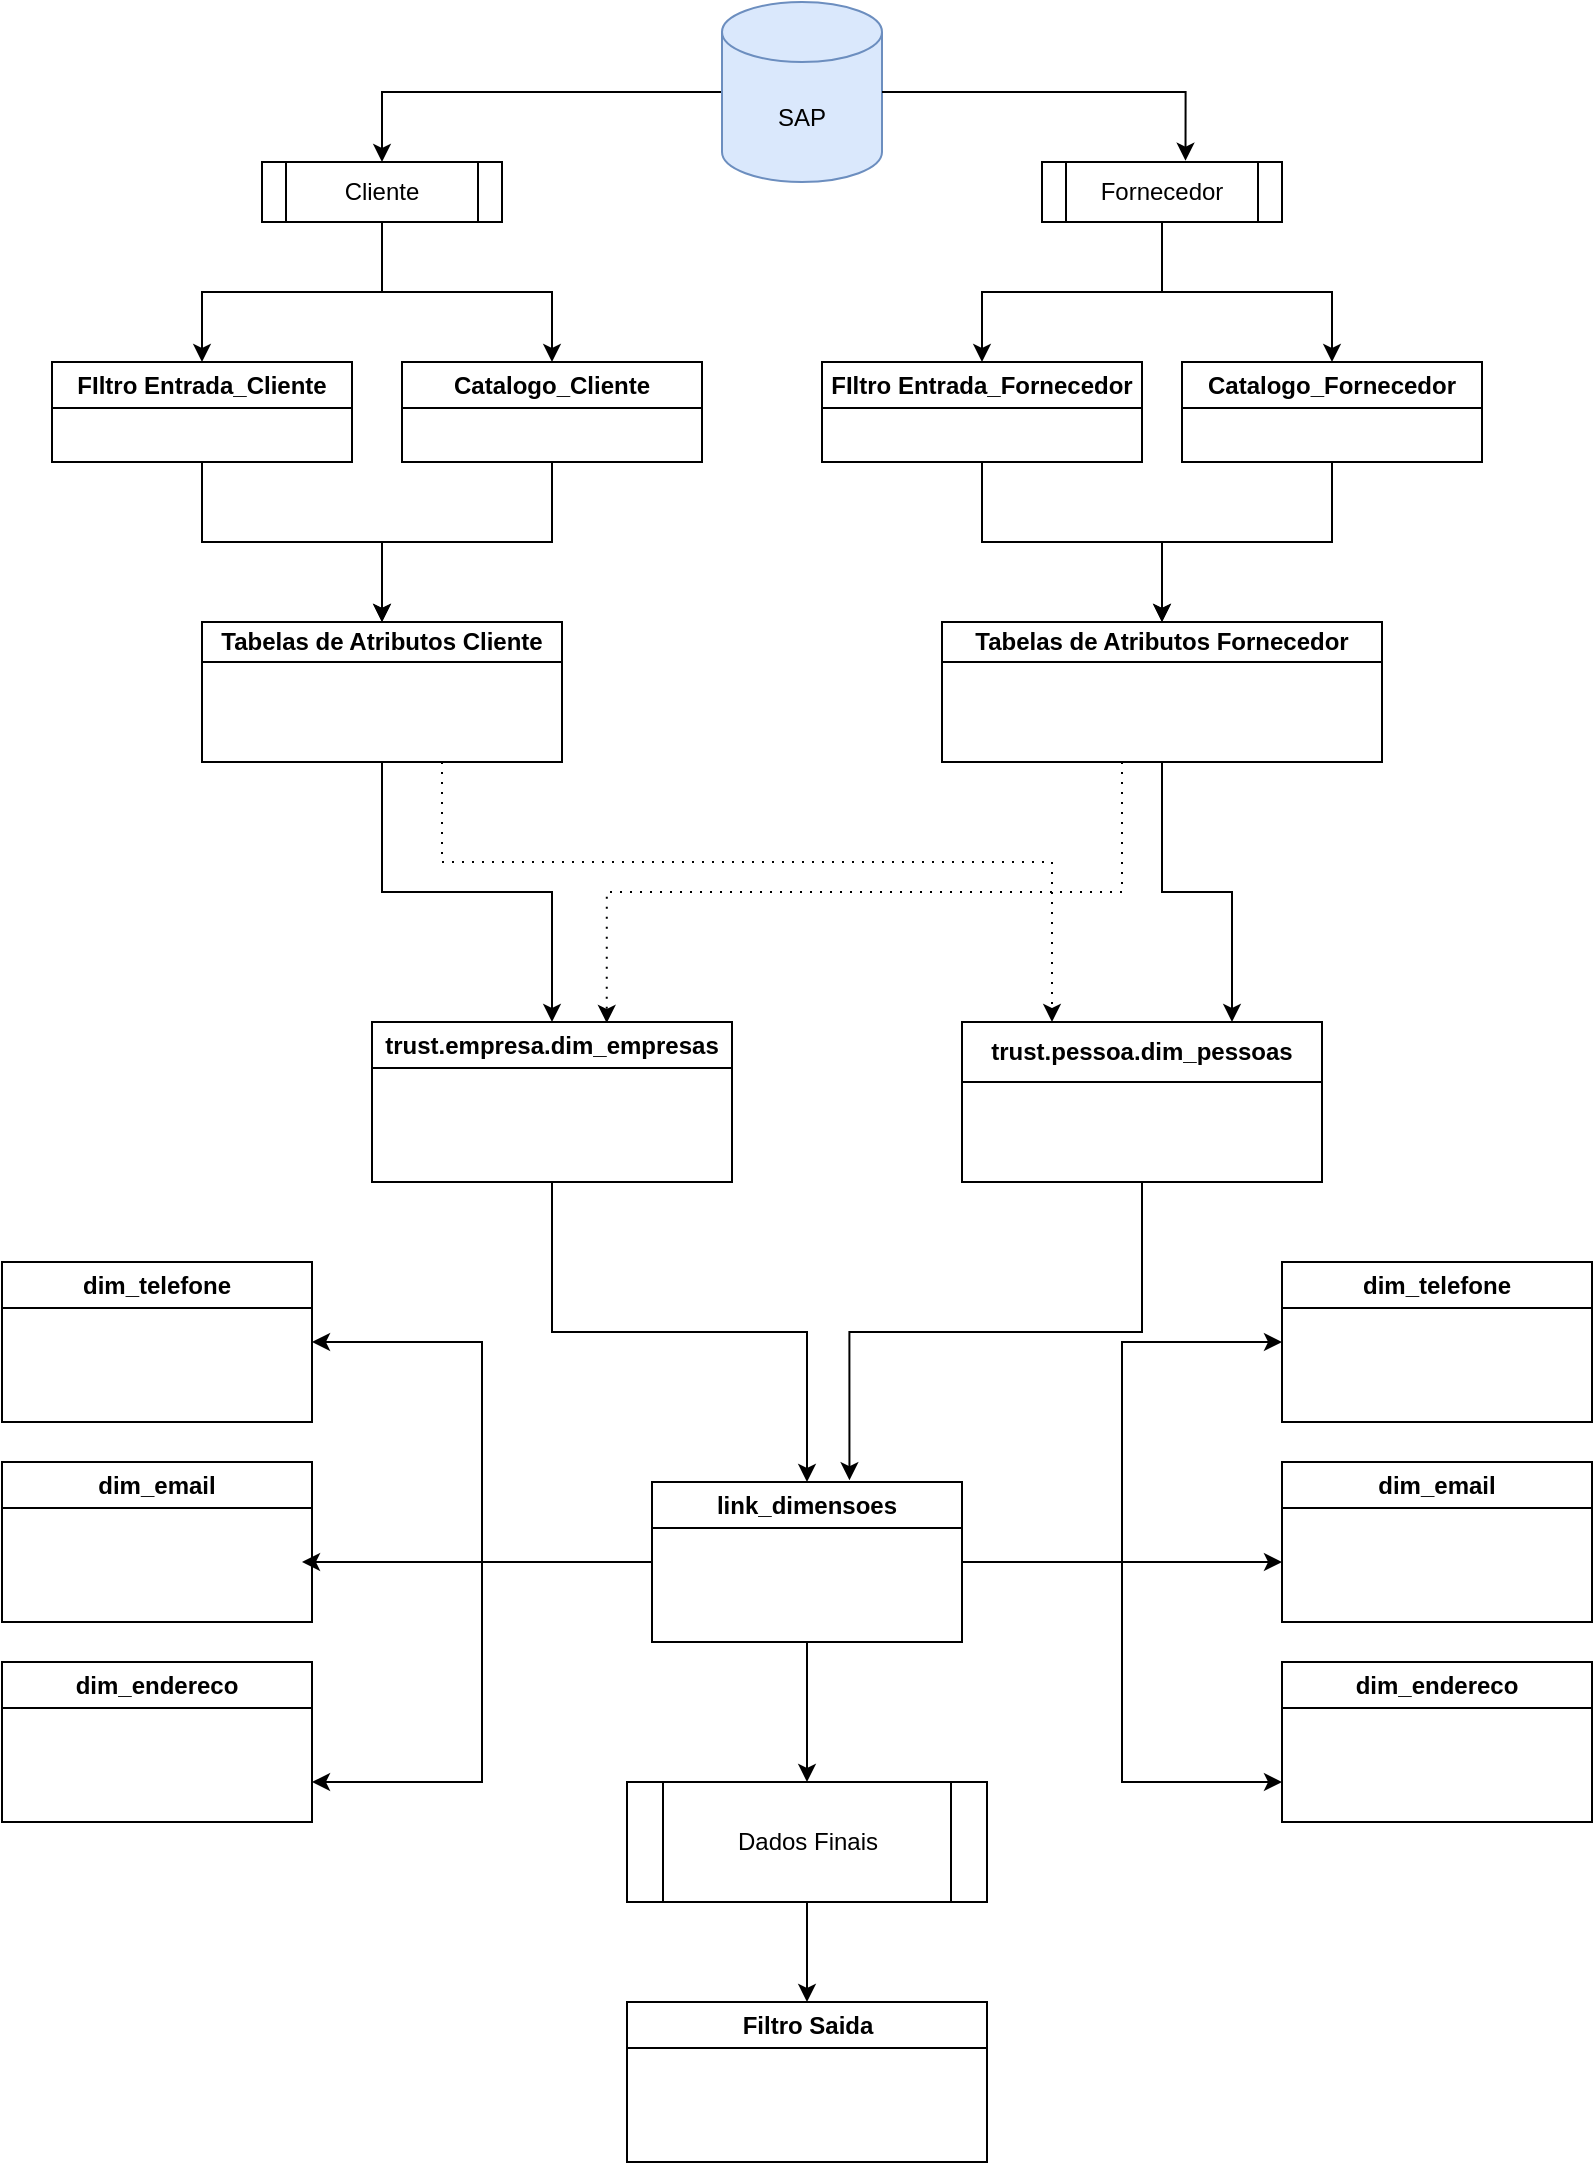 <mxfile version="22.1.0" type="github">
  <diagram name="Page-1" id="G1UgSnTUx0AFwGoddcQG">
    <mxGraphModel dx="1272" dy="573" grid="1" gridSize="10" guides="1" tooltips="1" connect="1" arrows="1" fold="1" page="1" pageScale="1" pageWidth="827" pageHeight="1169" math="0" shadow="0">
      <root>
        <mxCell id="0" />
        <mxCell id="1" parent="0" />
        <mxCell id="OJw41beUeaNImSEufT9z-13" style="edgeStyle=orthogonalEdgeStyle;rounded=0;orthogonalLoop=1;jettySize=auto;html=1;entryX=0.5;entryY=0;entryDx=0;entryDy=0;" parent="1" source="OJw41beUeaNImSEufT9z-1" target="OJw41beUeaNImSEufT9z-11" edge="1">
          <mxGeometry relative="1" as="geometry" />
        </mxCell>
        <mxCell id="OJw41beUeaNImSEufT9z-1" value="SAP" style="shape=cylinder3;whiteSpace=wrap;html=1;boundedLbl=1;backgroundOutline=1;size=15;fillColor=#dae8fc;strokeColor=#6c8ebf;" parent="1" vertex="1">
          <mxGeometry x="380" y="10" width="80" height="90" as="geometry" />
        </mxCell>
        <mxCell id="OJw41beUeaNImSEufT9z-23" style="edgeStyle=orthogonalEdgeStyle;rounded=0;orthogonalLoop=1;jettySize=auto;html=1;entryX=0.5;entryY=0;entryDx=0;entryDy=0;" parent="1" source="OJw41beUeaNImSEufT9z-2" target="OJw41beUeaNImSEufT9z-20" edge="1">
          <mxGeometry relative="1" as="geometry" />
        </mxCell>
        <mxCell id="OJw41beUeaNImSEufT9z-2" value="FIltro Entrada_Cliente" style="swimlane;whiteSpace=wrap;html=1;" parent="1" vertex="1">
          <mxGeometry x="45" y="190" width="150" height="50" as="geometry" />
        </mxCell>
        <mxCell id="OJw41beUeaNImSEufT9z-24" style="edgeStyle=orthogonalEdgeStyle;rounded=0;orthogonalLoop=1;jettySize=auto;html=1;" parent="1" source="OJw41beUeaNImSEufT9z-3" target="OJw41beUeaNImSEufT9z-20" edge="1">
          <mxGeometry relative="1" as="geometry" />
        </mxCell>
        <mxCell id="OJw41beUeaNImSEufT9z-3" value="Catalogo_Cliente" style="swimlane;whiteSpace=wrap;html=1;" parent="1" vertex="1">
          <mxGeometry x="220" y="190" width="150" height="50" as="geometry" />
        </mxCell>
        <mxCell id="OJw41beUeaNImSEufT9z-25" style="edgeStyle=orthogonalEdgeStyle;rounded=0;orthogonalLoop=1;jettySize=auto;html=1;entryX=0.5;entryY=0;entryDx=0;entryDy=0;" parent="1" source="OJw41beUeaNImSEufT9z-4" target="OJw41beUeaNImSEufT9z-22" edge="1">
          <mxGeometry relative="1" as="geometry" />
        </mxCell>
        <mxCell id="OJw41beUeaNImSEufT9z-4" value="FIltro Entrada_Fornecedor" style="swimlane;whiteSpace=wrap;html=1;" parent="1" vertex="1">
          <mxGeometry x="430" y="190" width="160" height="50" as="geometry" />
        </mxCell>
        <mxCell id="OJw41beUeaNImSEufT9z-26" style="edgeStyle=orthogonalEdgeStyle;rounded=0;orthogonalLoop=1;jettySize=auto;html=1;entryX=0.5;entryY=0;entryDx=0;entryDy=0;" parent="1" source="OJw41beUeaNImSEufT9z-9" target="OJw41beUeaNImSEufT9z-22" edge="1">
          <mxGeometry relative="1" as="geometry" />
        </mxCell>
        <mxCell id="OJw41beUeaNImSEufT9z-9" value="Catalogo_Fornecedor" style="swimlane;whiteSpace=wrap;html=1;" parent="1" vertex="1">
          <mxGeometry x="610" y="190" width="150" height="50" as="geometry" />
        </mxCell>
        <mxCell id="OJw41beUeaNImSEufT9z-15" style="edgeStyle=orthogonalEdgeStyle;rounded=0;orthogonalLoop=1;jettySize=auto;html=1;entryX=0.5;entryY=0;entryDx=0;entryDy=0;" parent="1" source="OJw41beUeaNImSEufT9z-11" target="OJw41beUeaNImSEufT9z-2" edge="1">
          <mxGeometry relative="1" as="geometry" />
        </mxCell>
        <mxCell id="OJw41beUeaNImSEufT9z-16" style="edgeStyle=orthogonalEdgeStyle;rounded=0;orthogonalLoop=1;jettySize=auto;html=1;entryX=0.5;entryY=0;entryDx=0;entryDy=0;" parent="1" source="OJw41beUeaNImSEufT9z-11" target="OJw41beUeaNImSEufT9z-3" edge="1">
          <mxGeometry relative="1" as="geometry" />
        </mxCell>
        <mxCell id="OJw41beUeaNImSEufT9z-11" value="Cliente" style="shape=process;whiteSpace=wrap;html=1;backgroundOutline=1;" parent="1" vertex="1">
          <mxGeometry x="150" y="90" width="120" height="30" as="geometry" />
        </mxCell>
        <mxCell id="OJw41beUeaNImSEufT9z-17" style="edgeStyle=orthogonalEdgeStyle;rounded=0;orthogonalLoop=1;jettySize=auto;html=1;" parent="1" source="OJw41beUeaNImSEufT9z-12" target="OJw41beUeaNImSEufT9z-4" edge="1">
          <mxGeometry relative="1" as="geometry" />
        </mxCell>
        <mxCell id="OJw41beUeaNImSEufT9z-18" style="edgeStyle=orthogonalEdgeStyle;rounded=0;orthogonalLoop=1;jettySize=auto;html=1;" parent="1" source="OJw41beUeaNImSEufT9z-12" target="OJw41beUeaNImSEufT9z-9" edge="1">
          <mxGeometry relative="1" as="geometry" />
        </mxCell>
        <mxCell id="OJw41beUeaNImSEufT9z-12" value="Fornecedor" style="shape=process;whiteSpace=wrap;html=1;backgroundOutline=1;" parent="1" vertex="1">
          <mxGeometry x="540" y="90" width="120" height="30" as="geometry" />
        </mxCell>
        <mxCell id="OJw41beUeaNImSEufT9z-14" style="edgeStyle=orthogonalEdgeStyle;rounded=0;orthogonalLoop=1;jettySize=auto;html=1;entryX=0.598;entryY=-0.022;entryDx=0;entryDy=0;entryPerimeter=0;" parent="1" source="OJw41beUeaNImSEufT9z-1" target="OJw41beUeaNImSEufT9z-12" edge="1">
          <mxGeometry relative="1" as="geometry" />
        </mxCell>
        <mxCell id="OJw41beUeaNImSEufT9z-32" style="edgeStyle=orthogonalEdgeStyle;rounded=0;orthogonalLoop=1;jettySize=auto;html=1;" parent="1" source="OJw41beUeaNImSEufT9z-20" target="OJw41beUeaNImSEufT9z-30" edge="1">
          <mxGeometry relative="1" as="geometry" />
        </mxCell>
        <mxCell id="OJw41beUeaNImSEufT9z-37" style="edgeStyle=orthogonalEdgeStyle;rounded=0;orthogonalLoop=1;jettySize=auto;html=1;entryX=0.25;entryY=0;entryDx=0;entryDy=0;dashed=1;dashPattern=1 4;" parent="1" source="OJw41beUeaNImSEufT9z-20" target="OJw41beUeaNImSEufT9z-31" edge="1">
          <mxGeometry relative="1" as="geometry">
            <Array as="points">
              <mxPoint x="240" y="440" />
              <mxPoint x="545" y="440" />
            </Array>
          </mxGeometry>
        </mxCell>
        <mxCell id="OJw41beUeaNImSEufT9z-20" value="Tabelas de Atributos Cliente" style="swimlane;whiteSpace=wrap;html=1;startSize=20;" parent="1" vertex="1">
          <mxGeometry x="120" y="320" width="180" height="70" as="geometry" />
        </mxCell>
        <mxCell id="OJw41beUeaNImSEufT9z-39" style="edgeStyle=orthogonalEdgeStyle;rounded=0;orthogonalLoop=1;jettySize=auto;html=1;entryX=0.75;entryY=0;entryDx=0;entryDy=0;" parent="1" source="OJw41beUeaNImSEufT9z-22" target="OJw41beUeaNImSEufT9z-31" edge="1">
          <mxGeometry relative="1" as="geometry" />
        </mxCell>
        <mxCell id="OJw41beUeaNImSEufT9z-22" value="Tabelas de Atributos Fornecedor" style="swimlane;whiteSpace=wrap;html=1;startSize=20;" parent="1" vertex="1">
          <mxGeometry x="490" y="320" width="220" height="70" as="geometry" />
        </mxCell>
        <mxCell id="qjcGjj4qRyQmBDGVLc9W-10" style="edgeStyle=orthogonalEdgeStyle;rounded=0;orthogonalLoop=1;jettySize=auto;html=1;" edge="1" parent="1" source="OJw41beUeaNImSEufT9z-30" target="qjcGjj4qRyQmBDGVLc9W-9">
          <mxGeometry relative="1" as="geometry" />
        </mxCell>
        <mxCell id="OJw41beUeaNImSEufT9z-30" value="trust.empresa.dim_empresas" style="swimlane;whiteSpace=wrap;html=1;" parent="1" vertex="1">
          <mxGeometry x="205" y="520" width="180" height="80" as="geometry" />
        </mxCell>
        <mxCell id="OJw41beUeaNImSEufT9z-31" value="trust.pessoa.dim_pessoas" style="swimlane;whiteSpace=wrap;html=1;startSize=30;" parent="1" vertex="1">
          <mxGeometry x="500" y="520" width="180" height="80" as="geometry" />
        </mxCell>
        <mxCell id="OJw41beUeaNImSEufT9z-35" style="edgeStyle=orthogonalEdgeStyle;rounded=0;orthogonalLoop=1;jettySize=auto;html=1;exitX=0.5;exitY=1;exitDx=0;exitDy=0;entryX=0.652;entryY=0.006;entryDx=0;entryDy=0;entryPerimeter=0;dashed=1;dashPattern=1 4;" parent="1" source="OJw41beUeaNImSEufT9z-22" target="OJw41beUeaNImSEufT9z-30" edge="1">
          <mxGeometry relative="1" as="geometry">
            <Array as="points">
              <mxPoint x="580" y="390" />
              <mxPoint x="580" y="455" />
              <mxPoint x="322" y="455" />
            </Array>
          </mxGeometry>
        </mxCell>
        <mxCell id="OJw41beUeaNImSEufT9z-40" value="Filtro Saida" style="swimlane;whiteSpace=wrap;html=1;" parent="1" vertex="1">
          <mxGeometry x="332.5" y="1010" width="180" height="80" as="geometry" />
        </mxCell>
        <mxCell id="5af-X2GV4RC60JAtxYIc-1" value="dim_telefone" style="swimlane;whiteSpace=wrap;html=1;" parent="1" vertex="1">
          <mxGeometry x="20" y="640" width="155" height="80" as="geometry" />
        </mxCell>
        <mxCell id="qjcGjj4qRyQmBDGVLc9W-1" value="dim_endereco" style="swimlane;whiteSpace=wrap;html=1;" vertex="1" parent="1">
          <mxGeometry x="20" y="840" width="155" height="80" as="geometry" />
        </mxCell>
        <mxCell id="qjcGjj4qRyQmBDGVLc9W-2" value="dim_email" style="swimlane;whiteSpace=wrap;html=1;" vertex="1" parent="1">
          <mxGeometry x="20" y="740" width="155" height="80" as="geometry" />
        </mxCell>
        <mxCell id="qjcGjj4qRyQmBDGVLc9W-3" value="dim_telefone" style="swimlane;whiteSpace=wrap;html=1;" vertex="1" parent="1">
          <mxGeometry x="660" y="640" width="155" height="80" as="geometry" />
        </mxCell>
        <mxCell id="qjcGjj4qRyQmBDGVLc9W-4" value="dim_endereco" style="swimlane;whiteSpace=wrap;html=1;" vertex="1" parent="1">
          <mxGeometry x="660" y="840" width="155" height="80" as="geometry" />
        </mxCell>
        <mxCell id="qjcGjj4qRyQmBDGVLc9W-5" value="dim_email" style="swimlane;whiteSpace=wrap;html=1;" vertex="1" parent="1">
          <mxGeometry x="660" y="740" width="155" height="80" as="geometry" />
        </mxCell>
        <mxCell id="qjcGjj4qRyQmBDGVLc9W-7" style="edgeStyle=orthogonalEdgeStyle;rounded=0;orthogonalLoop=1;jettySize=auto;html=1;entryX=0.5;entryY=0;entryDx=0;entryDy=0;" edge="1" parent="1" source="qjcGjj4qRyQmBDGVLc9W-6" target="OJw41beUeaNImSEufT9z-40">
          <mxGeometry relative="1" as="geometry" />
        </mxCell>
        <mxCell id="qjcGjj4qRyQmBDGVLc9W-6" value="Dados Finais" style="shape=process;whiteSpace=wrap;html=1;backgroundOutline=1;" vertex="1" parent="1">
          <mxGeometry x="332.5" y="900" width="180" height="60" as="geometry" />
        </mxCell>
        <mxCell id="qjcGjj4qRyQmBDGVLc9W-11" style="edgeStyle=orthogonalEdgeStyle;rounded=0;orthogonalLoop=1;jettySize=auto;html=1;entryX=1;entryY=0.5;entryDx=0;entryDy=0;" edge="1" parent="1" source="qjcGjj4qRyQmBDGVLc9W-9" target="5af-X2GV4RC60JAtxYIc-1">
          <mxGeometry relative="1" as="geometry" />
        </mxCell>
        <mxCell id="qjcGjj4qRyQmBDGVLc9W-12" style="edgeStyle=orthogonalEdgeStyle;rounded=0;orthogonalLoop=1;jettySize=auto;html=1;" edge="1" parent="1" source="qjcGjj4qRyQmBDGVLc9W-9">
          <mxGeometry relative="1" as="geometry">
            <mxPoint x="170" y="790" as="targetPoint" />
          </mxGeometry>
        </mxCell>
        <mxCell id="qjcGjj4qRyQmBDGVLc9W-13" style="edgeStyle=orthogonalEdgeStyle;rounded=0;orthogonalLoop=1;jettySize=auto;html=1;entryX=1;entryY=0.75;entryDx=0;entryDy=0;" edge="1" parent="1" source="qjcGjj4qRyQmBDGVLc9W-9" target="qjcGjj4qRyQmBDGVLc9W-1">
          <mxGeometry relative="1" as="geometry" />
        </mxCell>
        <mxCell id="qjcGjj4qRyQmBDGVLc9W-14" style="edgeStyle=orthogonalEdgeStyle;rounded=0;orthogonalLoop=1;jettySize=auto;html=1;entryX=0.5;entryY=0;entryDx=0;entryDy=0;" edge="1" parent="1" source="qjcGjj4qRyQmBDGVLc9W-9" target="qjcGjj4qRyQmBDGVLc9W-6">
          <mxGeometry relative="1" as="geometry" />
        </mxCell>
        <mxCell id="qjcGjj4qRyQmBDGVLc9W-17" style="edgeStyle=orthogonalEdgeStyle;rounded=0;orthogonalLoop=1;jettySize=auto;html=1;entryX=0;entryY=0.5;entryDx=0;entryDy=0;" edge="1" parent="1" source="qjcGjj4qRyQmBDGVLc9W-9" target="qjcGjj4qRyQmBDGVLc9W-3">
          <mxGeometry relative="1" as="geometry" />
        </mxCell>
        <mxCell id="qjcGjj4qRyQmBDGVLc9W-18" style="edgeStyle=orthogonalEdgeStyle;rounded=0;orthogonalLoop=1;jettySize=auto;html=1;" edge="1" parent="1" source="qjcGjj4qRyQmBDGVLc9W-9">
          <mxGeometry relative="1" as="geometry">
            <mxPoint x="660" y="790" as="targetPoint" />
          </mxGeometry>
        </mxCell>
        <mxCell id="qjcGjj4qRyQmBDGVLc9W-19" style="edgeStyle=orthogonalEdgeStyle;rounded=0;orthogonalLoop=1;jettySize=auto;html=1;entryX=0;entryY=0.75;entryDx=0;entryDy=0;" edge="1" parent="1" source="qjcGjj4qRyQmBDGVLc9W-9" target="qjcGjj4qRyQmBDGVLc9W-4">
          <mxGeometry relative="1" as="geometry" />
        </mxCell>
        <mxCell id="qjcGjj4qRyQmBDGVLc9W-9" value="link_dimensoes" style="swimlane;whiteSpace=wrap;html=1;" vertex="1" parent="1">
          <mxGeometry x="345" y="750" width="155" height="80" as="geometry" />
        </mxCell>
        <mxCell id="qjcGjj4qRyQmBDGVLc9W-20" style="edgeStyle=orthogonalEdgeStyle;rounded=0;orthogonalLoop=1;jettySize=auto;html=1;exitX=0.5;exitY=1;exitDx=0;exitDy=0;entryX=0.637;entryY=-0.011;entryDx=0;entryDy=0;entryPerimeter=0;" edge="1" parent="1" source="OJw41beUeaNImSEufT9z-31" target="qjcGjj4qRyQmBDGVLc9W-9">
          <mxGeometry relative="1" as="geometry" />
        </mxCell>
      </root>
    </mxGraphModel>
  </diagram>
</mxfile>
